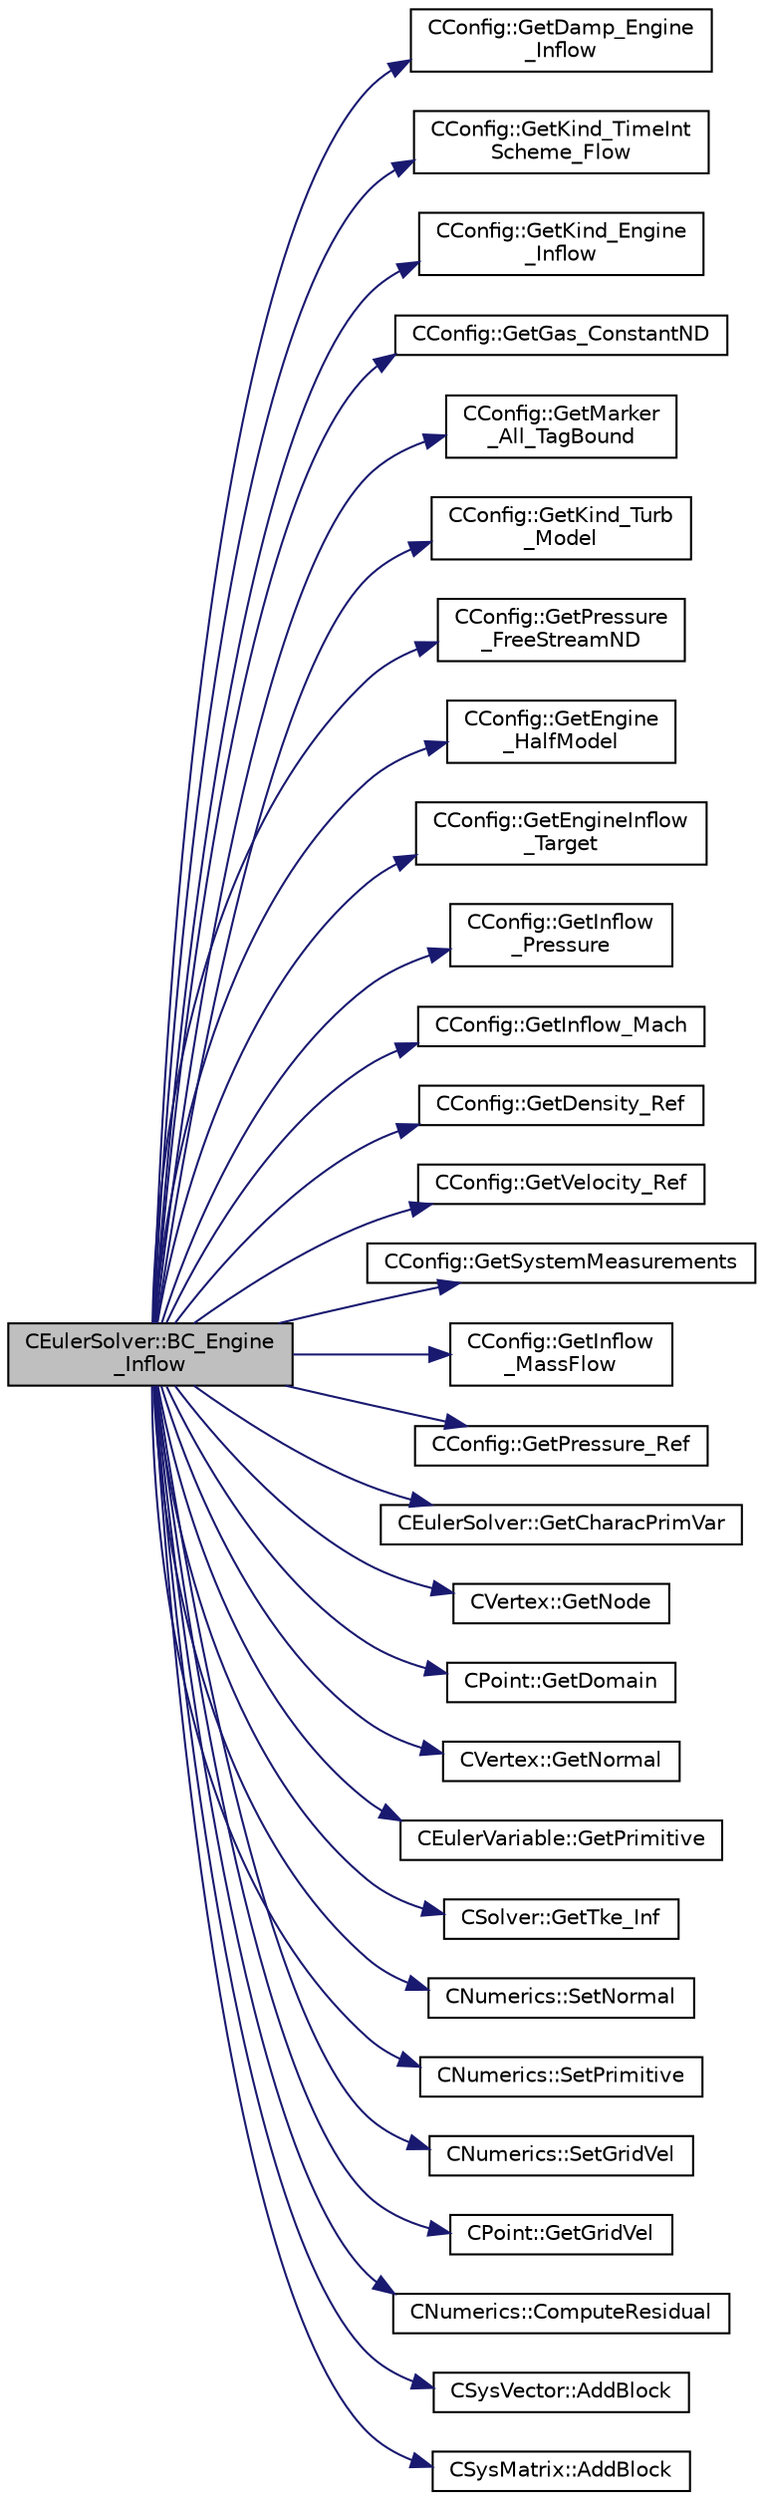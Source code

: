 digraph "CEulerSolver::BC_Engine_Inflow"
{
  edge [fontname="Helvetica",fontsize="10",labelfontname="Helvetica",labelfontsize="10"];
  node [fontname="Helvetica",fontsize="10",shape=record];
  rankdir="LR";
  Node449 [label="CEulerSolver::BC_Engine\l_Inflow",height=0.2,width=0.4,color="black", fillcolor="grey75", style="filled", fontcolor="black"];
  Node449 -> Node450 [color="midnightblue",fontsize="10",style="solid",fontname="Helvetica"];
  Node450 [label="CConfig::GetDamp_Engine\l_Inflow",height=0.2,width=0.4,color="black", fillcolor="white", style="filled",URL="$class_c_config.html#a491ab486557d157e6116590b563499f7",tooltip="Value of the damping factor for the engine inlet bc. "];
  Node449 -> Node451 [color="midnightblue",fontsize="10",style="solid",fontname="Helvetica"];
  Node451 [label="CConfig::GetKind_TimeInt\lScheme_Flow",height=0.2,width=0.4,color="black", fillcolor="white", style="filled",URL="$class_c_config.html#a20e5fd7b43cfd2bf2bcf5137f12bc635",tooltip="Get the kind of integration scheme (explicit or implicit) for the flow equations. ..."];
  Node449 -> Node452 [color="midnightblue",fontsize="10",style="solid",fontname="Helvetica"];
  Node452 [label="CConfig::GetKind_Engine\l_Inflow",height=0.2,width=0.4,color="black", fillcolor="white", style="filled",URL="$class_c_config.html#ad331a376ddf0b2854982ce8b8c72dc4e",tooltip="Get the kind of inlet boundary condition treatment (total conditions or mass flow). "];
  Node449 -> Node453 [color="midnightblue",fontsize="10",style="solid",fontname="Helvetica"];
  Node453 [label="CConfig::GetGas_ConstantND",height=0.2,width=0.4,color="black", fillcolor="white", style="filled",URL="$class_c_config.html#a6d835a954bb5e99c5a3de6db5ed24ff3",tooltip="Get the value of specific gas constant. "];
  Node449 -> Node454 [color="midnightblue",fontsize="10",style="solid",fontname="Helvetica"];
  Node454 [label="CConfig::GetMarker\l_All_TagBound",height=0.2,width=0.4,color="black", fillcolor="white", style="filled",URL="$class_c_config.html#a967e969a3beb24bb6e57d7036af003be",tooltip="Get the index of the surface defined in the geometry file. "];
  Node449 -> Node455 [color="midnightblue",fontsize="10",style="solid",fontname="Helvetica"];
  Node455 [label="CConfig::GetKind_Turb\l_Model",height=0.2,width=0.4,color="black", fillcolor="white", style="filled",URL="$class_c_config.html#a40aaed07fc5844d505d2c0b7076594d7",tooltip="Get the kind of the turbulence model. "];
  Node449 -> Node456 [color="midnightblue",fontsize="10",style="solid",fontname="Helvetica"];
  Node456 [label="CConfig::GetPressure\l_FreeStreamND",height=0.2,width=0.4,color="black", fillcolor="white", style="filled",URL="$class_c_config.html#a59c43ad0ef9a59bc51c2a7e399fea004",tooltip="Get the value of the non-dimensionalized freestream pressure. "];
  Node449 -> Node457 [color="midnightblue",fontsize="10",style="solid",fontname="Helvetica"];
  Node457 [label="CConfig::GetEngine\l_HalfModel",height=0.2,width=0.4,color="black", fillcolor="white", style="filled",URL="$class_c_config.html#a7901d8ceaae3ee30556988e6d435ca98",tooltip="Only halg of the engine is in the compputational grid. "];
  Node449 -> Node458 [color="midnightblue",fontsize="10",style="solid",fontname="Helvetica"];
  Node458 [label="CConfig::GetEngineInflow\l_Target",height=0.2,width=0.4,color="black", fillcolor="white", style="filled",URL="$class_c_config.html#a91cc785b2be21e23ed0e6628e1d8698d",tooltip="Get the target (pressure, massflow, etc) at an engine inflow boundary. "];
  Node449 -> Node459 [color="midnightblue",fontsize="10",style="solid",fontname="Helvetica"];
  Node459 [label="CConfig::GetInflow\l_Pressure",height=0.2,width=0.4,color="black", fillcolor="white", style="filled",URL="$class_c_config.html#a8d539297c64281b0f39e8755748c0cb8",tooltip="Get the back pressure (static) at an engine inflow boundary. "];
  Node449 -> Node460 [color="midnightblue",fontsize="10",style="solid",fontname="Helvetica"];
  Node460 [label="CConfig::GetInflow_Mach",height=0.2,width=0.4,color="black", fillcolor="white", style="filled",URL="$class_c_config.html#a625b3250d3b524afaa28525101a891a2",tooltip="Get the fan face Mach number at an engine inflow boundary. "];
  Node449 -> Node461 [color="midnightblue",fontsize="10",style="solid",fontname="Helvetica"];
  Node461 [label="CConfig::GetDensity_Ref",height=0.2,width=0.4,color="black", fillcolor="white", style="filled",URL="$class_c_config.html#a8cc3d7d06d995bf315cbed96412a9b7e",tooltip="Get the value of the reference density for non-dimensionalization. "];
  Node449 -> Node462 [color="midnightblue",fontsize="10",style="solid",fontname="Helvetica"];
  Node462 [label="CConfig::GetVelocity_Ref",height=0.2,width=0.4,color="black", fillcolor="white", style="filled",URL="$class_c_config.html#a8f2c6f68c1e3756237596a7274e713f4",tooltip="Get the value of the reference velocity for non-dimensionalization. "];
  Node449 -> Node463 [color="midnightblue",fontsize="10",style="solid",fontname="Helvetica"];
  Node463 [label="CConfig::GetSystemMeasurements",height=0.2,width=0.4,color="black", fillcolor="white", style="filled",URL="$class_c_config.html#afbc5c2467fd51eafa6e05e5bda7d3d3e",tooltip="Governing equations of the flow (it can be different from the run time equation). ..."];
  Node449 -> Node464 [color="midnightblue",fontsize="10",style="solid",fontname="Helvetica"];
  Node464 [label="CConfig::GetInflow\l_MassFlow",height=0.2,width=0.4,color="black", fillcolor="white", style="filled",URL="$class_c_config.html#aaf1b04dc9f346b135edfa58b383522f3",tooltip="Get the mass flow rate at an engine inflow boundary. "];
  Node449 -> Node465 [color="midnightblue",fontsize="10",style="solid",fontname="Helvetica"];
  Node465 [label="CConfig::GetPressure_Ref",height=0.2,width=0.4,color="black", fillcolor="white", style="filled",URL="$class_c_config.html#a39147c417b27ad7df00efea4ea1fcecc",tooltip="Get the value of the reference pressure for non-dimensionalization. "];
  Node449 -> Node466 [color="midnightblue",fontsize="10",style="solid",fontname="Helvetica"];
  Node466 [label="CEulerSolver::GetCharacPrimVar",height=0.2,width=0.4,color="black", fillcolor="white", style="filled",URL="$class_c_euler_solver.html#a5000bb7537dd001499d436617e1421f7",tooltip="Value of the characteristic variables at the boundaries. "];
  Node449 -> Node467 [color="midnightblue",fontsize="10",style="solid",fontname="Helvetica"];
  Node467 [label="CVertex::GetNode",height=0.2,width=0.4,color="black", fillcolor="white", style="filled",URL="$class_c_vertex.html#a95c513bf927464157ed96b6c79779a1f",tooltip="Get the node of the vertex. "];
  Node449 -> Node468 [color="midnightblue",fontsize="10",style="solid",fontname="Helvetica"];
  Node468 [label="CPoint::GetDomain",height=0.2,width=0.4,color="black", fillcolor="white", style="filled",URL="$class_c_point.html#a1d7e22a60d4cfef356af1cba2bab3e55",tooltip="For parallel computation, its indicates if a point must be computed or not. "];
  Node449 -> Node469 [color="midnightblue",fontsize="10",style="solid",fontname="Helvetica"];
  Node469 [label="CVertex::GetNormal",height=0.2,width=0.4,color="black", fillcolor="white", style="filled",URL="$class_c_vertex.html#a0d289163c6f3384822fcb9ae86fc1c39",tooltip="Copy the the normal vector of a face. "];
  Node449 -> Node470 [color="midnightblue",fontsize="10",style="solid",fontname="Helvetica"];
  Node470 [label="CEulerVariable::GetPrimitive",height=0.2,width=0.4,color="black", fillcolor="white", style="filled",URL="$class_c_euler_variable.html#ac74de02753701aa447cd3e125d8cab7d",tooltip="Get the primitive variables. "];
  Node449 -> Node471 [color="midnightblue",fontsize="10",style="solid",fontname="Helvetica"];
  Node471 [label="CSolver::GetTke_Inf",height=0.2,width=0.4,color="black", fillcolor="white", style="filled",URL="$class_c_solver.html#ad7c1f0fa554117fa424f3b90062946c7",tooltip="A virtual member. "];
  Node449 -> Node472 [color="midnightblue",fontsize="10",style="solid",fontname="Helvetica"];
  Node472 [label="CNumerics::SetNormal",height=0.2,width=0.4,color="black", fillcolor="white", style="filled",URL="$class_c_numerics.html#a41903d97957f351cd9ee63ca404985b1",tooltip="Set the value of the normal vector to the face between two points. "];
  Node449 -> Node473 [color="midnightblue",fontsize="10",style="solid",fontname="Helvetica"];
  Node473 [label="CNumerics::SetPrimitive",height=0.2,width=0.4,color="black", fillcolor="white", style="filled",URL="$class_c_numerics.html#af72b17d397adf09beed2e99e2daf895c",tooltip="Set the value of the primitive variables. "];
  Node449 -> Node474 [color="midnightblue",fontsize="10",style="solid",fontname="Helvetica"];
  Node474 [label="CNumerics::SetGridVel",height=0.2,width=0.4,color="black", fillcolor="white", style="filled",URL="$class_c_numerics.html#ae15b9e4ad2008444365109c434e24207",tooltip="Set the velocity of the computational grid. "];
  Node449 -> Node475 [color="midnightblue",fontsize="10",style="solid",fontname="Helvetica"];
  Node475 [label="CPoint::GetGridVel",height=0.2,width=0.4,color="black", fillcolor="white", style="filled",URL="$class_c_point.html#a62ec636f4a05ac578b582a053e8553f9",tooltip="Get the value of the grid velocity at the point. "];
  Node449 -> Node476 [color="midnightblue",fontsize="10",style="solid",fontname="Helvetica"];
  Node476 [label="CNumerics::ComputeResidual",height=0.2,width=0.4,color="black", fillcolor="white", style="filled",URL="$class_c_numerics.html#abe734316e0047f463f059fd77a281958",tooltip="Compute the numerical residual. "];
  Node449 -> Node477 [color="midnightblue",fontsize="10",style="solid",fontname="Helvetica"];
  Node477 [label="CSysVector::AddBlock",height=0.2,width=0.4,color="black", fillcolor="white", style="filled",URL="$class_c_sys_vector.html#acd4c36df2ea0b7ad473944cff9bf5d72",tooltip="Add val_residual to the residual. "];
  Node449 -> Node478 [color="midnightblue",fontsize="10",style="solid",fontname="Helvetica"];
  Node478 [label="CSysMatrix::AddBlock",height=0.2,width=0.4,color="black", fillcolor="white", style="filled",URL="$class_c_sys_matrix.html#a85def3109e5aa5307268ca830a8f6522",tooltip="Adds the specified block to the sparse matrix. "];
}
